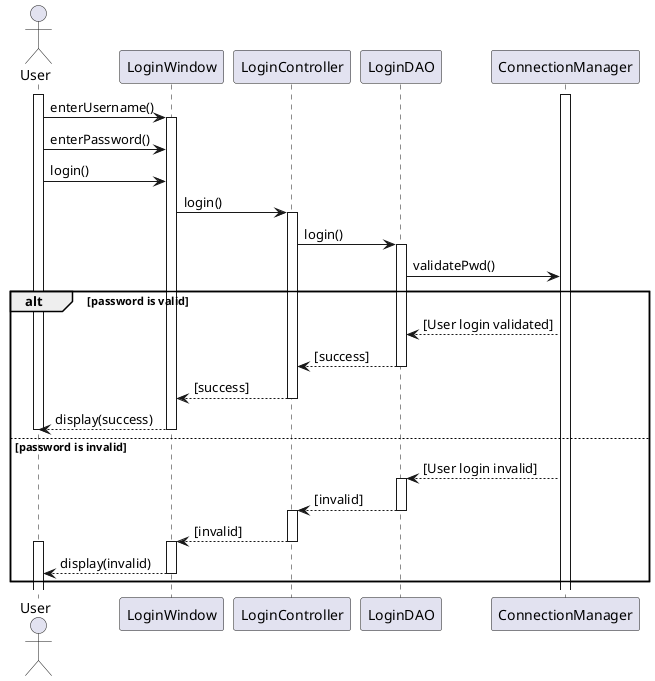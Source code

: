 @startuml loginSequence
skinparam responseMessageBelowArrow true

actor User
participant LoginWindow
participant LoginController
participant LoginDAO
participant ConnectionManager

activate ConnectionManager
activate User

User -> LoginWindow++: enterUsername()
User -> LoginWindow: enterPassword()
User -> LoginWindow: login()
LoginWindow -> LoginController++: login()
LoginController -> LoginDAO++: login()
LoginDAO -> ConnectionManager: validatePwd()

alt password is valid
    ConnectionManager --> LoginDAO: [User login validated] 
    LoginDAO --> LoginController--: [success]
    LoginController --> LoginWindow--: [success]
    LoginWindow --> User--: display(success)
    deactivate User
else password is invalid
    ConnectionManager --> LoginDAO++: [User login invalid]
    LoginDAO --> LoginController--: [invalid]
    activate LoginController
    LoginController --> LoginWindow--: [invalid]
    activate LoginWindow
    activate User
    LoginWindow --> User--: display(invalid)
end

@enduml